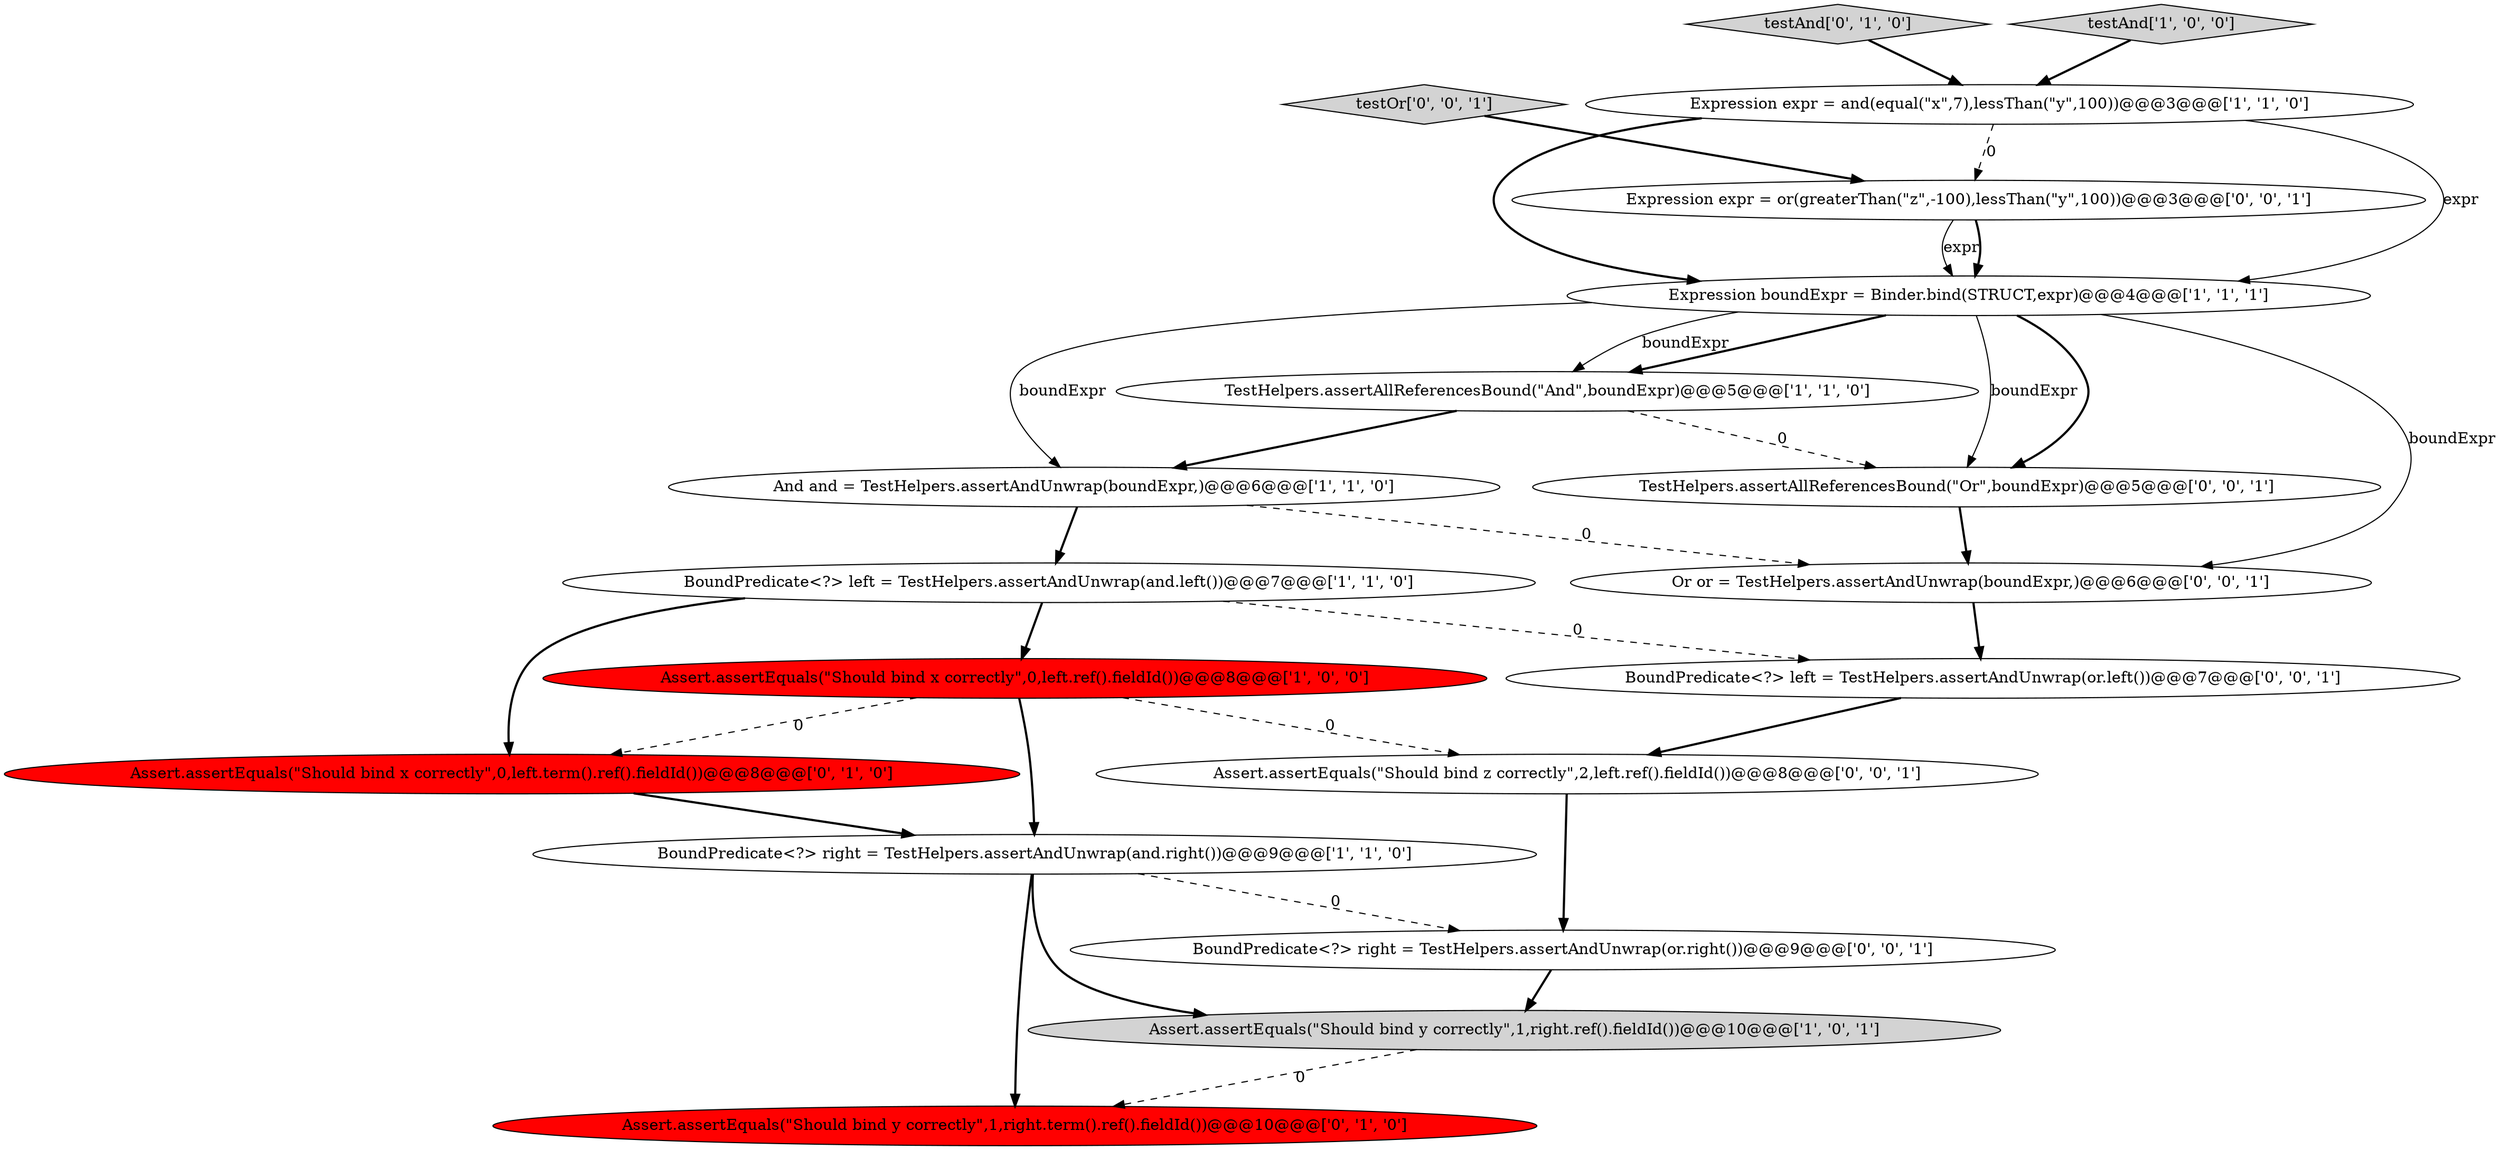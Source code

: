 digraph {
1 [style = filled, label = "Expression boundExpr = Binder.bind(STRUCT,expr)@@@4@@@['1', '1', '1']", fillcolor = white, shape = ellipse image = "AAA0AAABBB1BBB"];
5 [style = filled, label = "Expression expr = and(equal(\"x\",7),lessThan(\"y\",100))@@@3@@@['1', '1', '0']", fillcolor = white, shape = ellipse image = "AAA0AAABBB1BBB"];
9 [style = filled, label = "testAnd['0', '1', '0']", fillcolor = lightgray, shape = diamond image = "AAA0AAABBB2BBB"];
17 [style = filled, label = "BoundPredicate<?> right = TestHelpers.assertAndUnwrap(or.right())@@@9@@@['0', '0', '1']", fillcolor = white, shape = ellipse image = "AAA0AAABBB3BBB"];
0 [style = filled, label = "And and = TestHelpers.assertAndUnwrap(boundExpr,)@@@6@@@['1', '1', '0']", fillcolor = white, shape = ellipse image = "AAA0AAABBB1BBB"];
10 [style = filled, label = "Assert.assertEquals(\"Should bind x correctly\",0,left.term().ref().fieldId())@@@8@@@['0', '1', '0']", fillcolor = red, shape = ellipse image = "AAA1AAABBB2BBB"];
8 [style = filled, label = "BoundPredicate<?> right = TestHelpers.assertAndUnwrap(and.right())@@@9@@@['1', '1', '0']", fillcolor = white, shape = ellipse image = "AAA0AAABBB1BBB"];
11 [style = filled, label = "Assert.assertEquals(\"Should bind y correctly\",1,right.term().ref().fieldId())@@@10@@@['0', '1', '0']", fillcolor = red, shape = ellipse image = "AAA1AAABBB2BBB"];
18 [style = filled, label = "Expression expr = or(greaterThan(\"z\",-100),lessThan(\"y\",100))@@@3@@@['0', '0', '1']", fillcolor = white, shape = ellipse image = "AAA0AAABBB3BBB"];
7 [style = filled, label = "Assert.assertEquals(\"Should bind y correctly\",1,right.ref().fieldId())@@@10@@@['1', '0', '1']", fillcolor = lightgray, shape = ellipse image = "AAA0AAABBB1BBB"];
12 [style = filled, label = "testOr['0', '0', '1']", fillcolor = lightgray, shape = diamond image = "AAA0AAABBB3BBB"];
13 [style = filled, label = "Or or = TestHelpers.assertAndUnwrap(boundExpr,)@@@6@@@['0', '0', '1']", fillcolor = white, shape = ellipse image = "AAA0AAABBB3BBB"];
15 [style = filled, label = "TestHelpers.assertAllReferencesBound(\"Or\",boundExpr)@@@5@@@['0', '0', '1']", fillcolor = white, shape = ellipse image = "AAA0AAABBB3BBB"];
2 [style = filled, label = "BoundPredicate<?> left = TestHelpers.assertAndUnwrap(and.left())@@@7@@@['1', '1', '0']", fillcolor = white, shape = ellipse image = "AAA0AAABBB1BBB"];
6 [style = filled, label = "Assert.assertEquals(\"Should bind x correctly\",0,left.ref().fieldId())@@@8@@@['1', '0', '0']", fillcolor = red, shape = ellipse image = "AAA1AAABBB1BBB"];
3 [style = filled, label = "testAnd['1', '0', '0']", fillcolor = lightgray, shape = diamond image = "AAA0AAABBB1BBB"];
14 [style = filled, label = "BoundPredicate<?> left = TestHelpers.assertAndUnwrap(or.left())@@@7@@@['0', '0', '1']", fillcolor = white, shape = ellipse image = "AAA0AAABBB3BBB"];
4 [style = filled, label = "TestHelpers.assertAllReferencesBound(\"And\",boundExpr)@@@5@@@['1', '1', '0']", fillcolor = white, shape = ellipse image = "AAA0AAABBB1BBB"];
16 [style = filled, label = "Assert.assertEquals(\"Should bind z correctly\",2,left.ref().fieldId())@@@8@@@['0', '0', '1']", fillcolor = white, shape = ellipse image = "AAA0AAABBB3BBB"];
14->16 [style = bold, label=""];
1->15 [style = solid, label="boundExpr"];
1->4 [style = bold, label=""];
15->13 [style = bold, label=""];
2->6 [style = bold, label=""];
1->15 [style = bold, label=""];
0->2 [style = bold, label=""];
7->11 [style = dashed, label="0"];
1->13 [style = solid, label="boundExpr"];
16->17 [style = bold, label=""];
5->18 [style = dashed, label="0"];
2->10 [style = bold, label=""];
8->7 [style = bold, label=""];
4->0 [style = bold, label=""];
6->10 [style = dashed, label="0"];
17->7 [style = bold, label=""];
5->1 [style = bold, label=""];
3->5 [style = bold, label=""];
6->16 [style = dashed, label="0"];
18->1 [style = solid, label="expr"];
2->14 [style = dashed, label="0"];
10->8 [style = bold, label=""];
18->1 [style = bold, label=""];
4->15 [style = dashed, label="0"];
0->13 [style = dashed, label="0"];
6->8 [style = bold, label=""];
12->18 [style = bold, label=""];
9->5 [style = bold, label=""];
8->17 [style = dashed, label="0"];
1->4 [style = solid, label="boundExpr"];
1->0 [style = solid, label="boundExpr"];
8->11 [style = bold, label=""];
13->14 [style = bold, label=""];
5->1 [style = solid, label="expr"];
}

